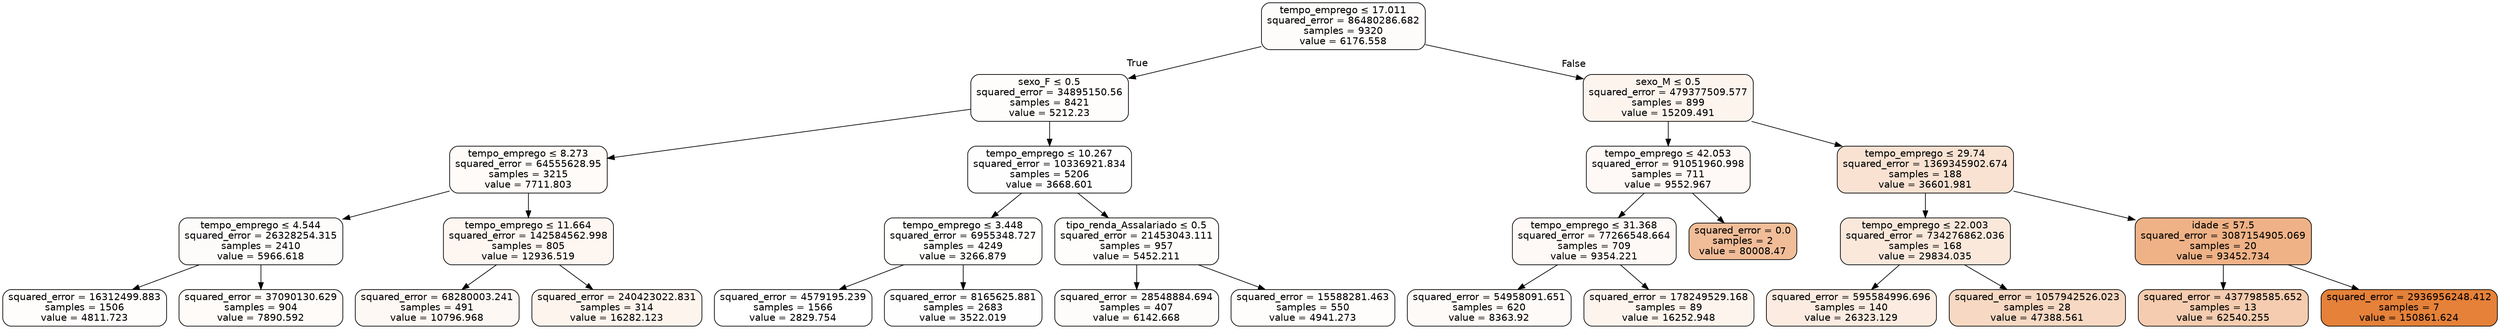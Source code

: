 digraph Tree {
node [shape=box, style="filled, rounded", color="black", fontname="helvetica"] ;
edge [fontname="helvetica"] ;
0 [label=<tempo_emprego &le; 17.011<br/>squared_error = 86480286.682<br/>samples = 9320<br/>value = 6176.558>, fillcolor="#fefcfb"] ;
1 [label=<sexo_F &le; 0.5<br/>squared_error = 34895150.56<br/>samples = 8421<br/>value = 5212.23>, fillcolor="#fffdfc"] ;
0 -> 1 [labeldistance=2.5, labelangle=45, headlabel="True"] ;
2 [label=<tempo_emprego &le; 8.273<br/>squared_error = 64555628.95<br/>samples = 3215<br/>value = 7711.803>, fillcolor="#fefbf8"] ;
1 -> 2 ;
3 [label=<tempo_emprego &le; 4.544<br/>squared_error = 26328254.315<br/>samples = 2410<br/>value = 5966.618>, fillcolor="#fefcfb"] ;
2 -> 3 ;
4 [label=<squared_error = 16312499.883<br/>samples = 1506<br/>value = 4811.723>, fillcolor="#fffdfc"] ;
3 -> 4 ;
5 [label=<squared_error = 37090130.629<br/>samples = 904<br/>value = 7890.592>, fillcolor="#fefbf8"] ;
3 -> 5 ;
6 [label=<tempo_emprego &le; 11.664<br/>squared_error = 142584562.998<br/>samples = 805<br/>value = 12936.519>, fillcolor="#fdf6f1"] ;
2 -> 6 ;
7 [label=<squared_error = 68280003.241<br/>samples = 491<br/>value = 10796.968>, fillcolor="#fef8f4"] ;
6 -> 7 ;
8 [label=<squared_error = 240423022.831<br/>samples = 314<br/>value = 16282.123>, fillcolor="#fdf4ed"] ;
6 -> 8 ;
9 [label=<tempo_emprego &le; 10.267<br/>squared_error = 10336921.834<br/>samples = 5206<br/>value = 3668.601>, fillcolor="#fffefe"] ;
1 -> 9 ;
10 [label=<tempo_emprego &le; 3.448<br/>squared_error = 6955348.727<br/>samples = 4249<br/>value = 3266.879>, fillcolor="#fffffe"] ;
9 -> 10 ;
11 [label=<squared_error = 4579195.239<br/>samples = 1566<br/>value = 2829.754>, fillcolor="#ffffff"] ;
10 -> 11 ;
12 [label=<squared_error = 8165625.881<br/>samples = 2683<br/>value = 3522.019>, fillcolor="#fffefe"] ;
10 -> 12 ;
13 [label=<tipo_renda_Assalariado &le; 0.5<br/>squared_error = 21453043.111<br/>samples = 957<br/>value = 5452.211>, fillcolor="#fffdfb"] ;
9 -> 13 ;
14 [label=<squared_error = 28548884.694<br/>samples = 407<br/>value = 6142.668>, fillcolor="#fefcfb"] ;
13 -> 14 ;
15 [label=<squared_error = 15588281.463<br/>samples = 550<br/>value = 4941.273>, fillcolor="#fffdfc"] ;
13 -> 15 ;
16 [label=<sexo_M &le; 0.5<br/>squared_error = 479377509.577<br/>samples = 899<br/>value = 15209.491>, fillcolor="#fdf4ee"] ;
0 -> 16 [labeldistance=2.5, labelangle=-45, headlabel="False"] ;
17 [label=<tempo_emprego &le; 42.053<br/>squared_error = 91051960.998<br/>samples = 711<br/>value = 9552.967>, fillcolor="#fef9f6"] ;
16 -> 17 ;
18 [label=<tempo_emprego &le; 31.368<br/>squared_error = 77266548.664<br/>samples = 709<br/>value = 9354.221>, fillcolor="#fef9f6"] ;
17 -> 18 ;
19 [label=<squared_error = 54958091.651<br/>samples = 620<br/>value = 8363.92>, fillcolor="#fefaf8"] ;
18 -> 19 ;
20 [label=<squared_error = 178249529.168<br/>samples = 89<br/>value = 16252.948>, fillcolor="#fdf4ed"] ;
18 -> 20 ;
21 [label=<squared_error = 0.0<br/>samples = 2<br/>value = 80008.47>, fillcolor="#f1bd98"] ;
17 -> 21 ;
22 [label=<tempo_emprego &le; 29.74<br/>squared_error = 1369345902.674<br/>samples = 188<br/>value = 36601.981>, fillcolor="#f9e2d2"] ;
16 -> 22 ;
23 [label=<tempo_emprego &le; 22.003<br/>squared_error = 734276862.036<br/>samples = 168<br/>value = 29834.035>, fillcolor="#fae8db"] ;
22 -> 23 ;
24 [label=<squared_error = 595584996.696<br/>samples = 140<br/>value = 26323.129>, fillcolor="#fbebe0"] ;
23 -> 24 ;
25 [label=<squared_error = 1057942526.023<br/>samples = 28<br/>value = 47388.561>, fillcolor="#f7d9c3"] ;
23 -> 25 ;
26 [label=<idade &le; 57.5<br/>squared_error = 3087154905.069<br/>samples = 20<br/>value = 93452.734>, fillcolor="#efb286"] ;
22 -> 26 ;
27 [label=<squared_error = 437798585.652<br/>samples = 13<br/>value = 62540.255>, fillcolor="#f5ccaf"] ;
26 -> 27 ;
28 [label=<squared_error = 2936956248.412<br/>samples = 7<br/>value = 150861.624>, fillcolor="#e58139"] ;
26 -> 28 ;
}
